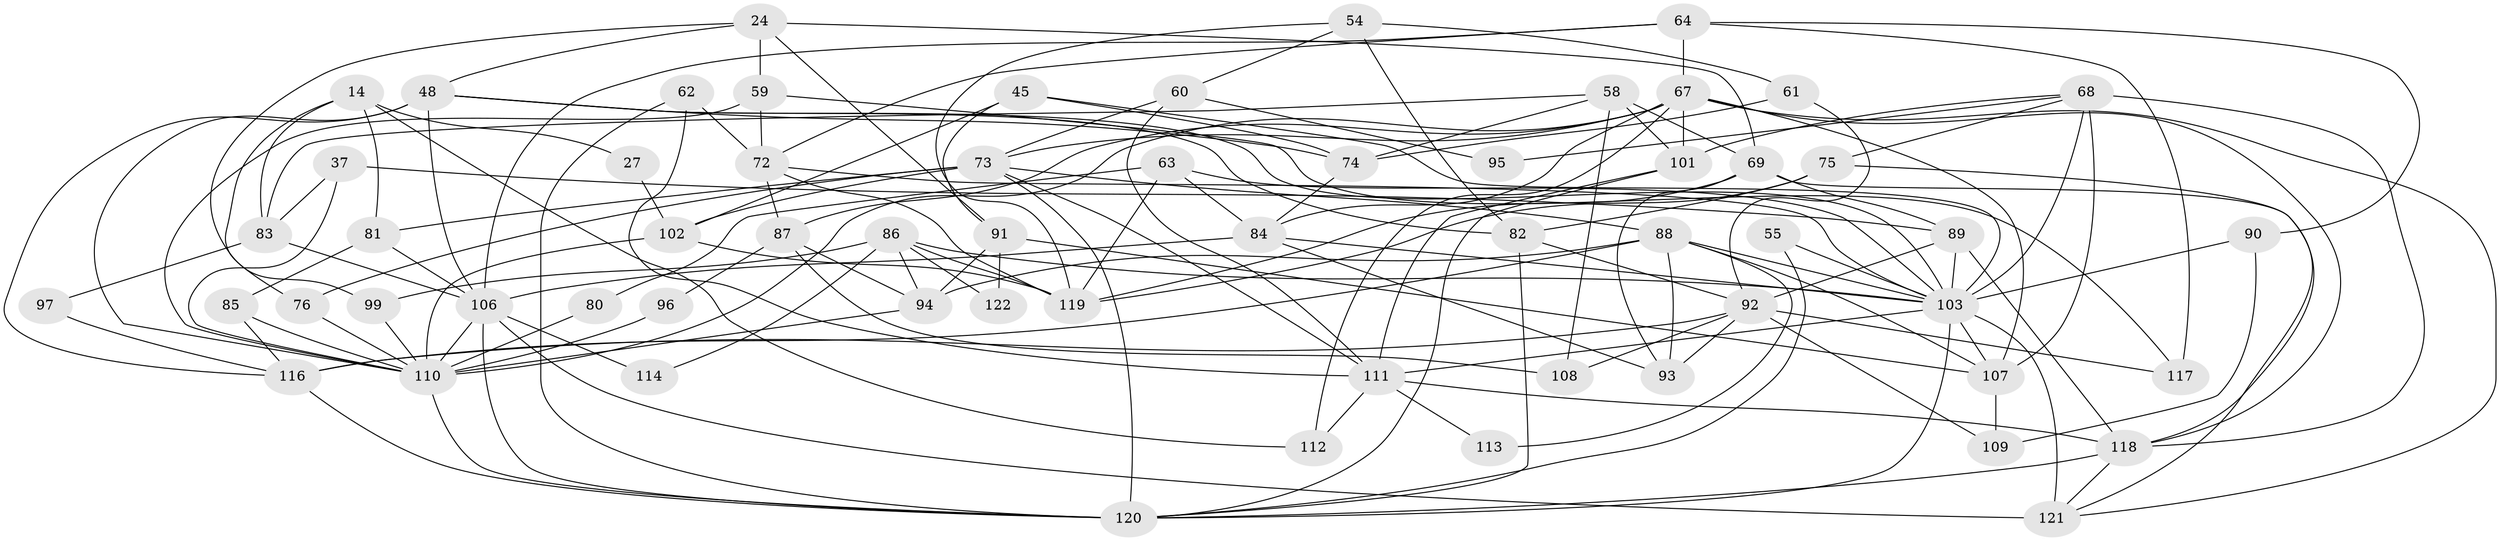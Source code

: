 // original degree distribution, {8: 0.03278688524590164, 3: 0.26229508196721313, 10: 0.00819672131147541, 4: 0.2459016393442623, 2: 0.16393442622950818, 5: 0.1721311475409836, 6: 0.10655737704918032, 7: 0.00819672131147541}
// Generated by graph-tools (version 1.1) at 2025/51/03/09/25 04:51:08]
// undirected, 61 vertices, 152 edges
graph export_dot {
graph [start="1"]
  node [color=gray90,style=filled];
  14;
  24 [super="+21"];
  27;
  37;
  45 [super="+23"];
  48 [super="+17"];
  54;
  55;
  58;
  59 [super="+4"];
  60;
  61;
  62;
  63 [super="+46"];
  64;
  67 [super="+49+32+3"];
  68;
  69;
  72 [super="+66"];
  73 [super="+65+57"];
  74;
  75;
  76;
  80;
  81;
  82 [super="+52"];
  83;
  84 [super="+56"];
  85;
  86;
  87;
  88;
  89;
  90;
  91 [super="+79"];
  92 [super="+41"];
  93;
  94 [super="+2"];
  95;
  96;
  97;
  99 [super="+42"];
  101 [super="+70+100"];
  102 [super="+77"];
  103 [super="+33+19+98"];
  106 [super="+6+44+16"];
  107 [super="+51"];
  108;
  109;
  110 [super="+40+39+36"];
  111 [super="+53+78"];
  112;
  113;
  114;
  116 [super="+115"];
  117;
  118 [super="+105"];
  119 [super="+29"];
  120 [super="+9+104"];
  121 [super="+38+71"];
  122;
  14 -- 81;
  14 -- 112;
  14 -- 27;
  14 -- 76;
  14 -- 83;
  24 -- 99 [weight=2];
  24 -- 48;
  24 -- 59 [weight=2];
  24 -- 69;
  24 -- 91;
  27 -- 102;
  37 -- 83;
  37 -- 89;
  37 -- 110;
  45 -- 74;
  45 -- 102 [weight=2];
  45 -- 103;
  45 -- 91;
  48 -- 82;
  48 -- 116 [weight=2];
  48 -- 74;
  48 -- 103;
  48 -- 110;
  48 -- 106;
  54 -- 60;
  54 -- 119;
  54 -- 61;
  54 -- 82;
  55 -- 120;
  55 -- 103;
  58 -- 83;
  58 -- 69;
  58 -- 74;
  58 -- 108;
  58 -- 101;
  59 -- 117;
  59 -- 72;
  59 -- 110;
  60 -- 95;
  60 -- 73;
  60 -- 111;
  61 -- 74;
  61 -- 92;
  62 -- 72;
  62 -- 120;
  62 -- 111;
  63 -- 80;
  63 -- 103;
  63 -- 119 [weight=2];
  63 -- 84;
  64 -- 90;
  64 -- 117;
  64 -- 106;
  64 -- 67;
  64 -- 72;
  67 -- 107 [weight=3];
  67 -- 110 [weight=3];
  67 -- 121;
  67 -- 101 [weight=3];
  67 -- 118 [weight=3];
  67 -- 73 [weight=3];
  67 -- 112;
  67 -- 87;
  67 -- 84;
  68 -- 75;
  68 -- 95;
  68 -- 107;
  68 -- 103 [weight=3];
  68 -- 118;
  68 -- 101;
  69 -- 89;
  69 -- 93;
  69 -- 119;
  69 -- 121;
  72 -- 103 [weight=2];
  72 -- 119;
  72 -- 87;
  73 -- 88;
  73 -- 81;
  73 -- 120 [weight=3];
  73 -- 76;
  73 -- 102;
  73 -- 111;
  74 -- 84;
  75 -- 118;
  75 -- 82;
  75 -- 119;
  76 -- 110 [weight=2];
  80 -- 110;
  81 -- 106;
  81 -- 85;
  82 -- 92;
  82 -- 120;
  83 -- 97;
  83 -- 106;
  84 -- 93;
  84 -- 106 [weight=2];
  84 -- 103;
  85 -- 116;
  85 -- 110;
  86 -- 103;
  86 -- 119;
  86 -- 114;
  86 -- 122;
  86 -- 94;
  86 -- 99;
  87 -- 108;
  87 -- 96;
  87 -- 94;
  88 -- 94;
  88 -- 107;
  88 -- 93;
  88 -- 113;
  88 -- 116 [weight=2];
  88 -- 103;
  89 -- 103;
  89 -- 92;
  89 -- 118;
  90 -- 109;
  90 -- 103;
  91 -- 107;
  91 -- 122;
  91 -- 94;
  92 -- 93;
  92 -- 109;
  92 -- 116;
  92 -- 117;
  92 -- 108;
  94 -- 110;
  96 -- 110;
  97 -- 116;
  99 -- 110 [weight=2];
  101 -- 120 [weight=2];
  101 -- 111;
  102 -- 119;
  102 -- 110;
  103 -- 121 [weight=3];
  103 -- 107;
  103 -- 120;
  103 -- 111;
  106 -- 114;
  106 -- 121;
  106 -- 110;
  106 -- 120 [weight=2];
  107 -- 109;
  110 -- 120;
  111 -- 118 [weight=2];
  111 -- 112;
  111 -- 113;
  116 -- 120;
  118 -- 121;
  118 -- 120 [weight=2];
}
